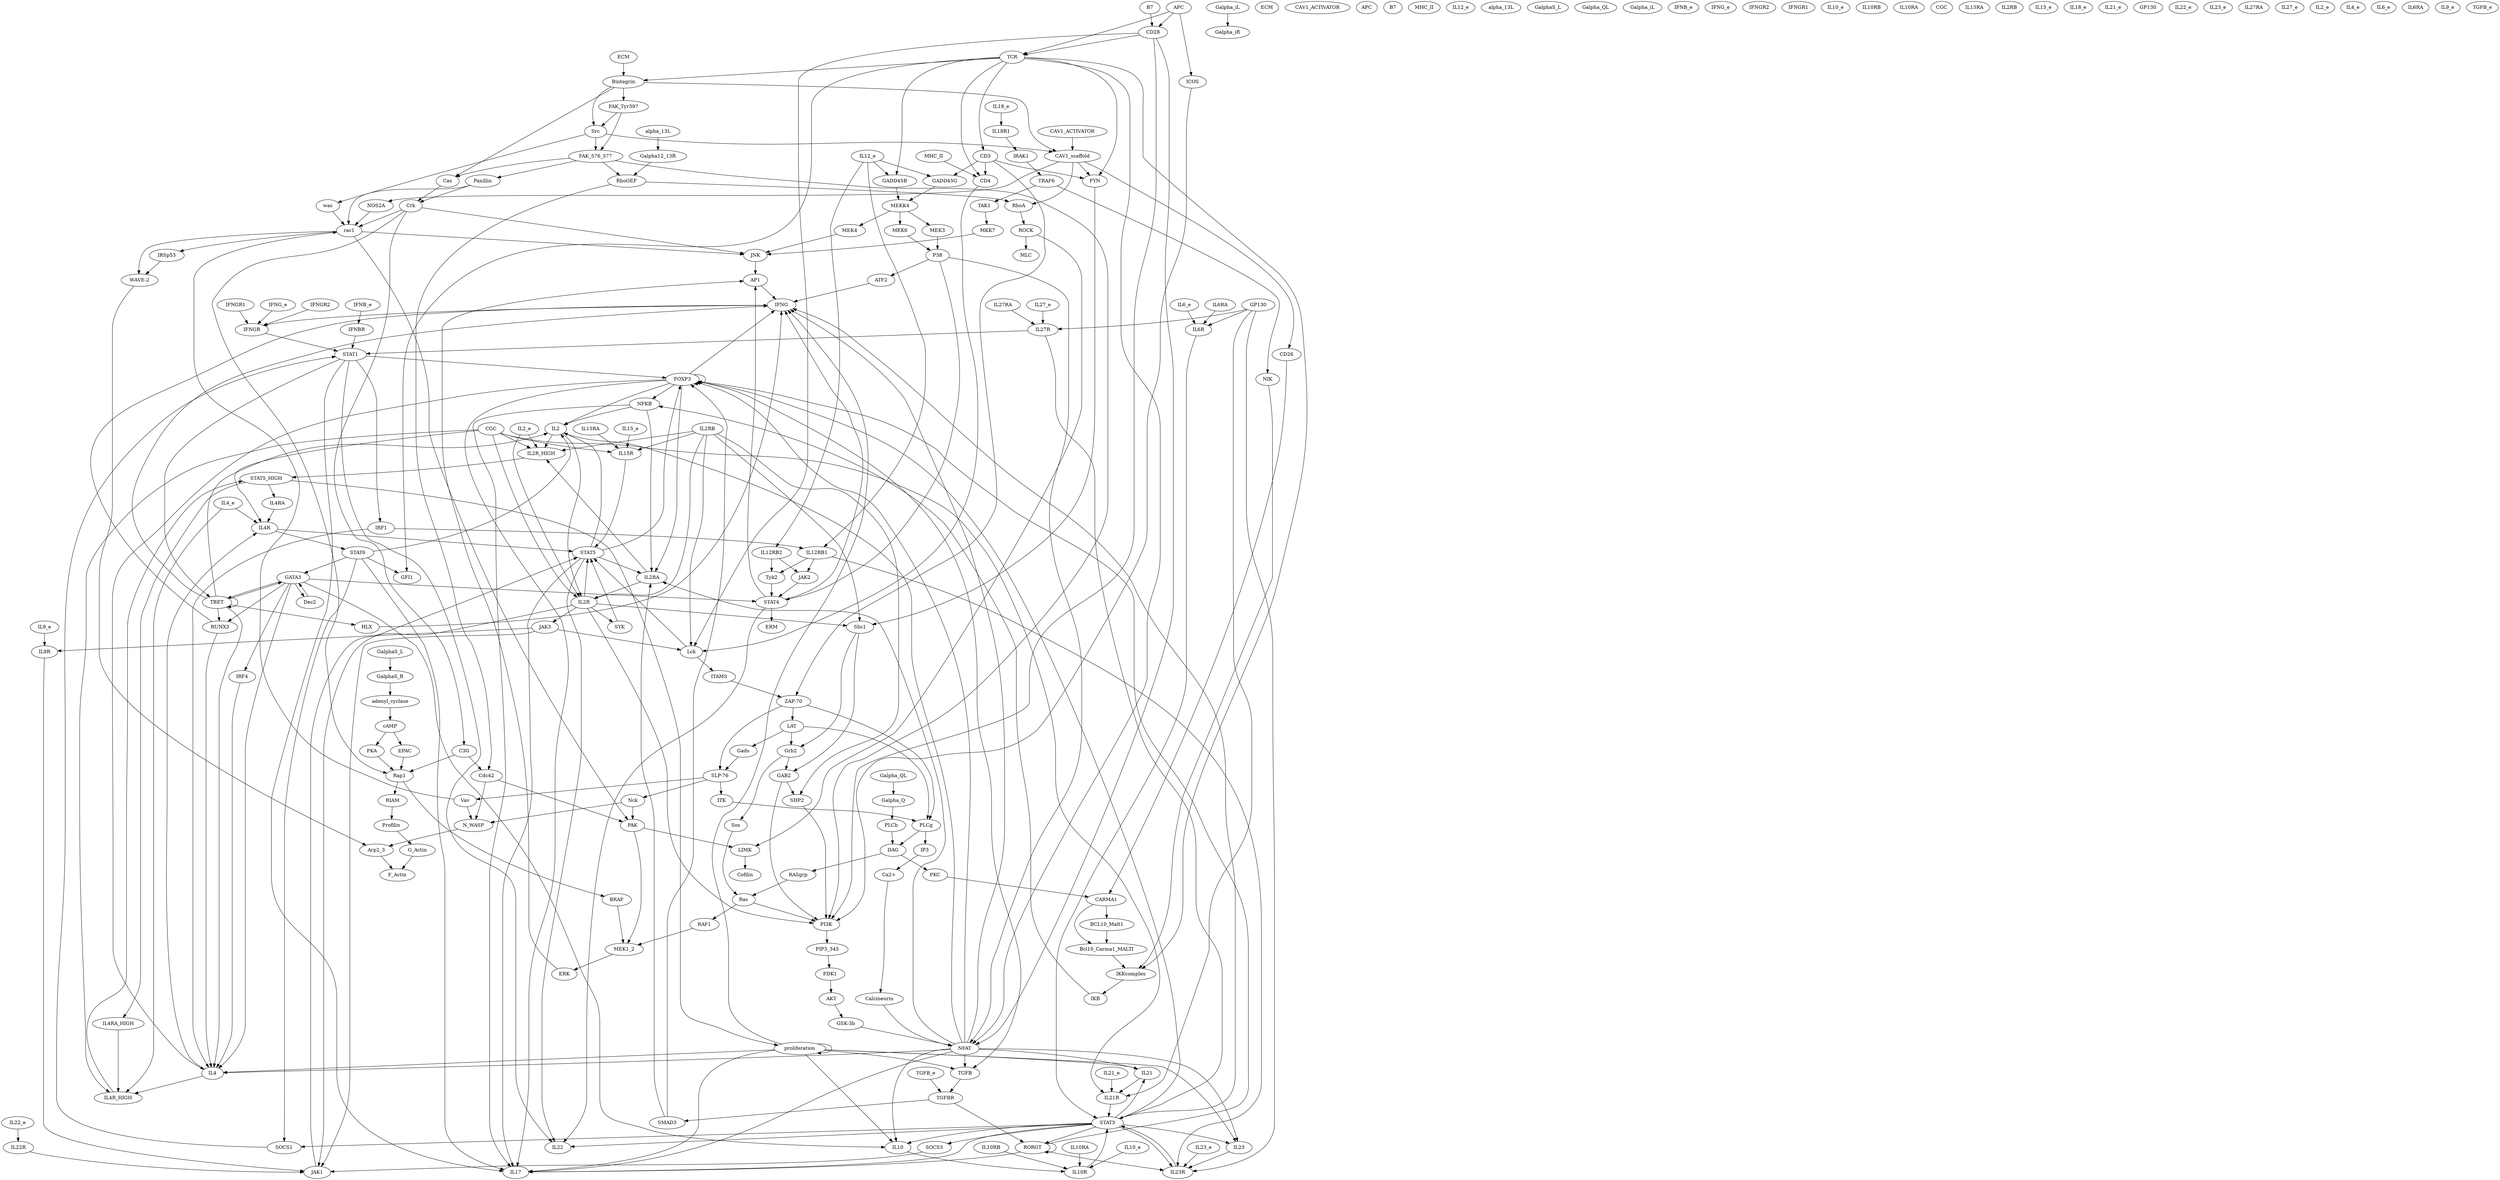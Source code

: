 digraph  {
" NOS2A " [equation="  ( CAV1_scaffold ) "];
" Rap1 " [equation="  ( EPAC )  || ( C3G && (  (  ( Crk )  )  ) )  || ( PKA ) "];
" Tyk2 " [equation="  ( IL12RB1 && (  (  ( IL12RB2 )  )  ) ) "];
" GAB2 " [equation="  ( Shc1 && (  (  ( Grb2 )  )  ) ) "];
" DAG " [equation="  ( PLCb )  || ( PLCg ) "];
" RhoGEF " [equation="  ( Galpha12_13R )  || ( FAK_576_577 ) "];
" RIAM " [equation="  ( Rap1 ) "];
" PLCg " [equation="  ( ZAP-70 )  || ( ITK )  || ( LAT ) "];
" ROCK " [equation="  ( RhoA ) "];
" SHP2 " [equation="  ( GAB2 )  || ( IL2RB ) "];
" CD4 " [equation="  ( TCR && (  (  ( MHC_II && CD3 )  )  ) ) "];
" GFI1 " [equation="  ( TCR )  || ( STAT6 ) "];
" GalphaS_R " [equation="  ( GalphaS_L ) "];
" Gads " [equation="  ( LAT ) "];
" G_Actin " [equation="  ( Profilin ) "];
" ATF2 " [equation="  ( P38 ) "];
" RhoA " [equation="  ( RhoGEF )  || ( CAV1_scaffold ) "];
" EPAC " [equation="  ( cAMP ) "];
" ITK " [equation="  ( SLP-76 ) "];
" Galpha_Q " [equation="  ( Galpha_QL ) "];
" Bintegrin " [equation="  ( ECM )  || ( TCR ) "];
" FAK_Tyr397 " [equation="  ( Bintegrin ) "];
" Galpha12_13R " [equation="  ( alpha_13L ) "];
" FAK_576_577 " [equation="  ( FAK_Tyr397 && (  (  ( Src )  )  ) ) "];
" STAT1 " [equation="  (  ( IFNBR  ) && ! ( SOCS1  )  )  || (  ( IFNGR  ) && ! ( SOCS1  )  )  || (  ( IL27R  ) && ! ( SOCS1  )  ) "];
" MEK1_2 " [equation="  ( RAF1 )  || ( BRAF )  || ( PAK ) "];
" Vav " [equation="  ( SLP-76 ) "];
" IL6R " [equation="  ( GP130 && (  (  ( IL6_e && IL6RA )  )  ) ) "];
" SOCS3 " [equation="  ( STAT3 ) "];
" F_Actin " [equation="  ( Arp2_3 && (  (  ( G_Actin )  )  ) ) "];
" NFKB " [equation="  (  ! (  ( IKB )  || ( FOXP3 )  )  ) || ! ( FOXP3 || IKB ) "];
" GSK-3b " [equation="  (  ! (  ( AKT )  )  ) || ! ( AKT ) "];
" MEKK4 " [equation="  ( GADD45B && (  (  ( GADD45G )  )  ) ) "];
" TGFBR " [equation="  ( TGFB )  || ( TGFB_e ) "];
" IL21 " [equation="  ( NFAT && (  (  ( STAT3 && proliferation )  )  ) ) "];
" IL22R " [equation="  ( IL22_e ) "];
" STAT5 " [equation="  ( IL2R )  || ( IL4R )  || ( IL15R )  || ( SYK )  || ( Lck )  || ( JAK1 ) "];
" IRF4 " [equation="  ( GATA3 ) "];
" IKB " [equation="  (  ! (  ( IKKcomplex )  )  ) || ! ( IKKcomplex ) "];
" HLX " [equation="  ( TBET ) "];
" P38 " [equation="  ( MEK3 )  || ( MEK6 ) "];
" IL9R " [equation="  ( IL9_e )  || ( JAK3 ) "];
" Crk " [equation="  ( Cas )  || ( Paxillin ) "];
" JAK3 " [equation="  ( IL2R ) "];
" IL22 " [equation="  ( STAT4 )  || ( STAT1 )  || ( STAT5 )  || ( STAT3 ) "];
" IL4R " [equation="  ( IL4 && (  (  ( IL4RA && CGC )  )  ) )  || ( IL4_e && (  (  ( IL4RA && CGC )  )  ) ) "];
" IL15R " [equation="  ( CGC && (  (  ( IL15RA && IL2RB && IL15_e )  )  ) ) "];
" Arp2_3 " [equation="  ( N_WASP )  || ( WAVE-2 ) "];
" CAV1_scaffold " [equation="  ( Src )  || ( CAV1_ACTIVATOR )  || ( Bintegrin ) "];
" IL27R " [equation="  ( GP130 && (  (  ( IL27RA && IL27_e )  )  ) ) "];
" SMAD3 " [equation="  ( TGFBR ) "];
" STAT4 " [equation="  (  ( P38 && (  (  ( Tyk2 )  )  )  ) && ! ( GATA3  )  )  || (  ( JAK2  ) && ! ( GATA3  )  ) "];
" FOXP3 " [equation="  (  (  ( SMAD3 && (  (  ( STAT5 && NFAT )  )  )  ) && ! ( STAT3 && (  (  ( RORGT )  )  )  )  ) && ! ( STAT1  )  )  || ( NFAT && (  (  ( FOXP3 && STAT5 )  )  ) ) "];
" IL2 " [equation="  (  (  ( NFAT && (  (  ( ! FOXP3 )  )  )  ) && ! ( TBET && (  (  ( NFKB )  )  )  )  ) && ! ( STAT5 && (  (  ( STAT6 )  )  )  )  )  || (  (  ( NFKB  ) && ! ( TBET && (  (  ( NFKB )  )  )  )  ) && ! ( STAT5 && (  (  ( STAT6 )  )  )  )  ) "];
" LAT " [equation="  ( ZAP-70 ) "];
" TAK1 " [equation="  ( TRAF6 ) "];
" CD26 " [equation="  ( CAV1_scaffold ) "];
" Paxillin " [equation="  ( FAK_576_577 ) "];
" MEK4 " [equation="  ( MEKK4 ) "];
" N_WASP " [equation="  ( Cdc42 )  || ( Nck && (  (  ( Vav )  )  ) ) "];
" WAVE-2 " [equation="  ( IRSp53 && (  (  ( rac1 )  )  ) ) "];
" IL4RA_HIGH " [equation="  ( STAT5_HIGH ) "];
" IL2RA " [equation="  ( FOXP3 && (  (  ( NFAT )  )  ) )  || ( STAT5 && (  (  ( NFAT )  )  ) )  || ( SMAD3 && (  (  ( NFAT )  )  ) )  || ( NFKB && (  (  ( NFAT )  )  ) ) "];
" RAF1 " [equation="  ( Ras ) "];
" AP1 " [equation="  ( STAT4 )  || ( JNK )  || ( ERK ) "];
" Dec2 " [equation="  ( GATA3 ) "];
" Src " [equation="  ( Bintegrin )  || ( FAK_Tyr397 ) "];
" Galpha_iR " [equation="  ( Galpha_iL ) "];
" PIP3_345 " [equation="  ( PI3K ) "];
" GATA3 " [equation="  ( Dec2 )  || (  ( STAT6  ) && ! ( TBET  )  ) "];
" Cofilin " [equation="  (  ! (  ( LIMK )  )  ) || ! ( LIMK ) "];
" ERK " [equation="  ( MEK1_2 ) "];
" IL17 " [equation="  (  (  (  ( NFAT && (  (  ( STAT3 && NFKB && proliferation && RORGT )  )  )  ) && ! ( STAT1 && (  (  ( FOXP3 )  )  )  )  ) && ! ( STAT6 && (  (  ( FOXP3 )  )  )  )  ) && ! ( STAT5 && (  (  ( FOXP3 )  )  )  )  ) "];
" RUNX3 " [equation="  (  ( TBET  ) && ! ( GATA3  )  ) "];
" TRAF6 " [equation="  ( IRAK1 ) "];
" ITAMS " [equation="  ( Lck ) "];
" GADD45B " [equation="  ( IL12_e && (  (  ( TCR )  )  ) ) "];
" IL4RA " [equation="  (  ! (  ( STAT5_HIGH )  )  ) || ! ( STAT5_HIGH ) "];
" IKKcomplex " [equation="  ( Bcl10_Carma1_MALTI )  || ( NIK )  || ( TCR ) "];
" STAT5_HIGH " [equation="  ( IL4R_HIGH )  || ( IL2R_HIGH ) "];
" SLP-76 " [equation="  ( ZAP-70 )  || ( Gads ) "];
" IFNGR " [equation="  ( IFNG && (  (  ( IFNGR2 && IFNGR1 )  )  ) )  || ( IFNG_e && (  (  ( IFNGR2 && IFNGR1 )  )  ) ) "];
" IL12RB1 " [equation="  ( IRF1 )  || ( IL12_e ) "];
" Ras " [equation="  ( Sos )  || ( RASgrp ) "];
" CD28 " [equation="  ( APC )  || ( B7 ) "];
" JNK " [equation="  ( rac1 && (  (  ( Crk )  )  ) )  || ( MEK4 )  || ( MKK7 ) "];
" IL23R " [equation="  ( IL23 && (  (  ( IL12RB1 && GP130 && STAT3 && RORGT )  )  ) )  || ( IL23_e && (  (  ( IL12RB1 && GP130 && STAT3 && RORGT )  )  ) ) "];
" TGFB " [equation="  ( FOXP3 && (  (  ( proliferation && NFAT )  )  ) ) "];
" PI3K " [equation="  ( CD28 && (  (  ( ICOS )  )  ) )  || ( IL2R )  || ( SHP2 )  || ( GAB2 )  || ( Ras )  || ( FAK_576_577 ) "];
" Lck " [equation="  ( CD28 )  || ( JAK3 && (  (  ( IL2RB )  )  ) )  || ( CD4 ) "];
" SYK " [equation="  ( IL2R ) "];
" cAMP " [equation="  ( adenyl_cyclase ) "];
" NIK " [equation="  ( TRAF6 ) "];
" STAT6 " [equation="  ( IL4R ) "];
" IL2R_HIGH " [equation="  ( IL2 && (  (  ( IL2RA && CGC && IL2RB )  )  ) )  || ( IL2_e && (  (  ( IL2RA && CGC && IL2RB )  )  ) ) "];
" MEK6 " [equation="  ( MEKK4 ) "];
" BRAF " [equation="  ( Rap1 ) "];
" MLC " [equation="  ( ROCK ) "];
" MKK7 " [equation="  ( TAK1 ) "];
" Nck " [equation="  ( SLP-76 ) "];
" PKA " [equation="  ( cAMP ) "];
" IRF1 " [equation="  ( STAT1 ) "];
" LIMK " [equation="  ( PAK )  || ( ROCK ) "];
" AKT " [equation="  ( PDK1 ) "];
" CARMA1 " [equation="  ( CD26 )  || ( PKC ) "];
" Ca2+ " [equation="  ( IP3 ) "];
" FYN " [equation="  ( CD3 && (  (  ( TCR )  )  ) )  || ( CAV1_scaffold ) "];
" BCL10_Malt1 " [equation="  ( CARMA1 ) "];
" GADD45G " [equation="  ( CD3 )  || ( IL12_e ) "];
" IL18R1 " [equation="  ( IL18_e ) "];
" rac1 " [equation="  ( was )  || ( NOS2A )  || ( Crk && (  (  ( Paxillin )  )  ) )  || ( Vav ) "];
" IP3 " [equation="  ( PLCg ) "];
" IRSp53 " [equation="  ( rac1 ) "];
" TCR " [equation="  ( APC && (  (  ( CD28 )  )  ) ) "];
" IFNBR " [equation="  ( IFNB_e ) "];
" Sos " [equation="  ( Grb2 ) "];
" IL4 " [equation="  ( IRF4 )  || (  (  (  ( GATA3 && (  (  ( proliferation && NFAT )  )  )  ) && ! ( FOXP3  )  ) && ! ( TBET && (  (  ( RUNX3 )  )  )  )  ) && ! ( IRF1  )  ) "];
" SOCS1 " [equation="  ( STAT6 )  || ( STAT3 ) "];
" proliferation " [equation="  ( proliferation )  || ( STAT5_HIGH ) "];
" PKC " [equation="  ( DAG ) "];
" MEK3 " [equation="  ( MEKK4 ) "];
" Grb2 " [equation="  ( LAT )  || ( Shc1 ) "];
" Calcineurin " [equation="  ( Ca2+ ) "];
" PAK " [equation="  ( rac1 )  || ( Cdc42 )  || ( Nck ) "];
" IL10 " [equation="  ( NFAT && (  (  ( GATA3 || STAT3 )  && (  (  ( proliferation )  )  )  )  ) ) "];
" C3G " [equation="  ( Crk ) "];
" IL12RB2 " [equation="  ( IL12_e ) "];
" IFNG " [equation="  (  (  ( STAT4 && (  (  ( proliferation && NFAT )  )  )  ) && ! ( FOXP3  )  ) && ! ( STAT3  )  )  || (  (  ( ATF2  ) && ! ( FOXP3  )  ) && ! ( STAT3  )  )  || (  (  ( AP1 && (  (  ( STAT4 )  )  )  ) && ! ( FOXP3  )  ) && ! ( STAT3  )  )  || (  (  ( RUNX3 && (  (  ( TBET && proliferation && NFAT )  )  )  ) && ! ( FOXP3  )  ) && ! ( STAT3  )  )  || (  (  ( HLX  ) && ! ( FOXP3  )  ) && ! ( STAT3  )  ) "];
" ERM " [equation="  ( STAT4 ) "];
" JAK1 " [equation="  (  ( JAK3  ) && ! ( SOCS3  )  )  || (  ( IL2R  ) && ! ( SOCS3  )  )  || (  ( IL9R  ) && ! ( SOCS3  )  )  || (  ( IL22R  ) && ! ( SOCS3  )  ) "];
" STAT3 " [equation="  ( IL21R )  || ( IL27R )  || ( IL6R )  || ( IL23R )  || ( IL10R ) "];
" IL2R " [equation="  ( IL2 && (  (  ( CGC && IL2RB )  && (  (  ( ! IL2RA )  )  )  )  ) )  || ( IL2_e && (  (  ( CGC && IL2RB )  && (  (  ( ! IL2RA )  )  )  )  ) ) "];
" Shc1 " [equation="  ( FYN )  || ( IL2RB && (  (  ( IL2R )  )  ) ) "];
" PDK1 " [equation="  ( PIP3_345 ) "];
" CD3 " [equation="  ( TCR ) "];
" IL21R " [equation="  ( IL21_e && (  (  ( GP130 && CGC )  )  ) )  || ( IL21 && (  (  ( GP130 && CGC )  )  ) ) "];
" JAK2 " [equation="  ( IL12RB1 && (  (  ( IL12RB2 )  )  ) ) "];
" Profilin " [equation="  ( RIAM ) "];
" NFAT " [equation="  ( CD28 && (  (  ( TCR )  )  ) )  || ( TCR && (  (  ( CD28 )  )  ) )  || (  ( Calcineurin && (  (  ( P38 )  )  )  ) && ! ( GSK-3b  )  ) "];
" ICOS " [equation="  ( APC ) "];
" IRAK1 " [equation="  ( IL18R1 ) "];
" adenyl_cyclase " [equation="  ( GalphaS_R ) "];
" was " [equation="  ( Src ) "];
" RASgrp " [equation="  ( DAG ) "];
" IL10R " [equation="  ( IL10 && (  (  ( IL10RB && IL10RA )  )  ) )  || ( IL10_e && (  (  ( IL10RB && IL10RA )  )  ) ) "];
" IL4R_HIGH " [equation="  ( IL4 && (  (  ( CGC && IL4RA_HIGH )  )  ) )  || ( IL4_e && (  (  ( CGC && IL4RA_HIGH )  )  ) ) "];
" Cas " [equation="  ( FAK_576_577 && (  (  ( Bintegrin )  )  ) ) "];
" RORGT " [equation="  ( TGFBR && (  (  ( STAT3 )  )  ) )  || ( RORGT && (  (  ( TGFBR || STAT3 )  )  ) ) "];
" PLCb " [equation="  ( Galpha_Q ) "];
" ZAP-70 " [equation="  ( ITAMS && (  (  ( CD3 )  )  ) ) "];
" Bcl10_Carma1_MALTI " [equation="  ( BCL10_Malt1 && (  (  ( CARMA1 )  )  ) ) "];
" Cdc42 " [equation="  ( C3G )  || ( RhoGEF ) "];
" IL23 " [equation="  ( NFAT && (  (  ( STAT3 && proliferation )  )  ) ) "];
" TBET " [equation="  (  ( TBET  ) && ! ( GATA3  )  )  || (  ( STAT1  ) && ! ( GATA3  )  ) "];
ECM;
CAV1_ACTIVATOR;
APC;
B7;
MHC_II;
IL12_e;
alpha_13L;
GalphaS_L;
Galpha_QL;
Galpha_iL;
IFNB_e;
IFNG_e;
IFNGR2;
IFNGR1;
IL10_e;
IL10RB;
IL10RA;
CGC;
IL15RA;
IL2RB;
IL15_e;
IL18_e;
IL21_e;
GP130;
IL22_e;
IL23_e;
IL27RA;
IL27_e;
IL2_e;
IL4_e;
IL6_e;
IL6RA;
IL9_e;
TGFB_e;
" IL2RB ";
" MHC_II ";
" GalphaS_L ";
" Galpha_QL ";
" ECM ";
" alpha_13L ";
" GP130 ";
" IL6_e ";
" IL6RA ";
" TGFB_e ";
" IL22_e ";
" IL9_e ";
" CGC ";
" IL4_e ";
" IL15RA ";
" IL15_e ";
" CAV1_ACTIVATOR ";
" IL27RA ";
" IL27_e ";
" Galpha_iL ";
" IL12_e ";
" IFNGR2 ";
" IFNGR1 ";
" IFNG_e ";
" APC ";
" B7 ";
" IL23_e ";
" IL2_e ";
" IL18_e ";
" IFNB_e ";
" IL21_e ";
" IL10RB ";
" IL10RA ";
" IL10_e ";
" NOS2A " -> " rac1 ";
" Rap1 " -> " RIAM ";
" Rap1 " -> " BRAF ";
" Tyk2 " -> " STAT4 ";
" GAB2 " -> " SHP2 ";
" GAB2 " -> " PI3K ";
" DAG " -> " PKC ";
" DAG " -> " RASgrp ";
" RhoGEF " -> " RhoA ";
" RhoGEF " -> " Cdc42 ";
" RIAM " -> " Profilin ";
" PLCg " -> " DAG ";
" PLCg " -> " IP3 ";
" ROCK " -> " MLC ";
" ROCK " -> " LIMK ";
" SHP2 " -> " PI3K ";
" CD4 " -> " Lck ";
" GalphaS_R " -> " adenyl_cyclase ";
" Gads " -> " SLP-76 ";
" G_Actin " -> " F_Actin ";
" ATF2 " -> " IFNG ";
" RhoA " -> " ROCK ";
" EPAC " -> " Rap1 ";
" ITK " -> " PLCg ";
" Galpha_Q " -> " PLCb ";
" Bintegrin " -> " FAK_Tyr397 ";
" Bintegrin " -> " CAV1_scaffold ";
" Bintegrin " -> " Src ";
" Bintegrin " -> " Cas ";
" FAK_Tyr397 " -> " FAK_576_577 ";
" FAK_Tyr397 " -> " Src ";
" Galpha12_13R " -> " RhoGEF ";
" FAK_576_577 " -> " RhoGEF ";
" FAK_576_577 " -> " Paxillin ";
" FAK_576_577 " -> " PI3K ";
" FAK_576_577 " -> " Cas ";
" STAT1 " -> " IL22 ";
" STAT1 " -> " FOXP3 ";
" STAT1 " -> " IL17 ";
" STAT1 " -> " IRF1 ";
" STAT1 " -> " TBET ";
" MEK1_2 " -> " ERK ";
" Vav " -> " N_WASP ";
" Vav " -> " rac1 ";
" IL6R " -> " STAT3 ";
" SOCS3 " -> " JAK1 ";
" NFKB " -> " IL2 ";
" NFKB " -> " IL2RA ";
" NFKB " -> " IL17 ";
" GSK-3b " -> " NFAT ";
" MEKK4 " -> " MEK4 ";
" MEKK4 " -> " MEK6 ";
" MEKK4 " -> " MEK3 ";
" TGFBR " -> " SMAD3 ";
" TGFBR " -> " RORGT ";
" IL21 " -> " IL21R ";
" IL22R " -> " JAK1 ";
" STAT5 " -> " IL22 ";
" STAT5 " -> " FOXP3 ";
" STAT5 " -> " IL2 ";
" STAT5 " -> " IL2RA ";
" STAT5 " -> " IL17 ";
" IRF4 " -> " IL4 ";
" IKB " -> " NFKB ";
" HLX " -> " IFNG ";
" P38 " -> " ATF2 ";
" P38 " -> " STAT4 ";
" P38 " -> " NFAT ";
" IL9R " -> " JAK1 ";
" Crk " -> " Rap1 ";
" Crk " -> " JNK ";
" Crk " -> " rac1 ";
" Crk " -> " C3G ";
" JAK3 " -> " IL9R ";
" JAK3 " -> " Lck ";
" JAK3 " -> " JAK1 ";
" IL4R " -> " STAT5 ";
" IL4R " -> " STAT6 ";
" IL15R " -> " STAT5 ";
" Arp2_3 " -> " F_Actin ";
" CAV1_scaffold " -> " NOS2A ";
" CAV1_scaffold " -> " RhoA ";
" CAV1_scaffold " -> " CD26 ";
" CAV1_scaffold " -> " FYN ";
" IL27R " -> " STAT1 ";
" IL27R " -> " STAT3 ";
" SMAD3 " -> " FOXP3 ";
" SMAD3 " -> " IL2RA ";
" STAT4 " -> " IL22 ";
" STAT4 " -> " AP1 ";
" STAT4 " -> " IFNG ";
" STAT4 " -> " ERM ";
" FOXP3 " -> " NFKB ";
" FOXP3 " -> " FOXP3 ";
" FOXP3 " -> " IL2 ";
" FOXP3 " -> " IL2RA ";
" FOXP3 " -> " IL17 ";
" FOXP3 " -> " TGFB ";
" FOXP3 " -> " IL4 ";
" FOXP3 " -> " IFNG ";
" IL2 " -> " IL2R_HIGH ";
" IL2 " -> " IL2R ";
" LAT " -> " PLCg ";
" LAT " -> " Gads ";
" LAT " -> " Grb2 ";
" TAK1 " -> " MKK7 ";
" CD26 " -> " CARMA1 ";
" Paxillin " -> " Crk ";
" Paxillin " -> " rac1 ";
" MEK4 " -> " JNK ";
" N_WASP " -> " Arp2_3 ";
" WAVE-2 " -> " Arp2_3 ";
" IL4RA_HIGH " -> " IL4R_HIGH ";
" IL2RA " -> " IL2R_HIGH ";
" IL2RA " -> " IL2R ";
" RAF1 " -> " MEK1_2 ";
" AP1 " -> " IFNG ";
" Dec2 " -> " GATA3 ";
" Src " -> " FAK_576_577 ";
" Src " -> " CAV1_scaffold ";
" Src " -> " was ";
" PIP3_345 " -> " PDK1 ";
" GATA3 " -> " IRF4 ";
" GATA3 " -> " STAT4 ";
" GATA3 " -> " Dec2 ";
" GATA3 " -> " RUNX3 ";
" GATA3 " -> " IL4 ";
" GATA3 " -> " IL10 ";
" GATA3 " -> " TBET ";
" ERK " -> " AP1 ";
" RUNX3 " -> " IL4 ";
" RUNX3 " -> " IFNG ";
" TRAF6 " -> " TAK1 ";
" TRAF6 " -> " NIK ";
" ITAMS " -> " ZAP-70 ";
" GADD45B " -> " MEKK4 ";
" IL4RA " -> " IL4R ";
" IKKcomplex " -> " IKB ";
" STAT5_HIGH " -> " IL4RA_HIGH ";
" STAT5_HIGH " -> " IL4RA ";
" STAT5_HIGH " -> " proliferation ";
" SLP-76 " -> " ITK ";
" SLP-76 " -> " Vav ";
" SLP-76 " -> " Nck ";
" IFNGR " -> " STAT1 ";
" IL12RB1 " -> " Tyk2 ";
" IL12RB1 " -> " IL23R ";
" IL12RB1 " -> " JAK2 ";
" Ras " -> " RAF1 ";
" Ras " -> " PI3K ";
" CD28 " -> " PI3K ";
" CD28 " -> " Lck ";
" CD28 " -> " TCR ";
" CD28 " -> " NFAT ";
" JNK " -> " AP1 ";
" IL23R " -> " STAT3 ";
" TGFB " -> " TGFBR ";
" PI3K " -> " PIP3_345 ";
" Lck " -> " STAT5 ";
" Lck " -> " ITAMS ";
" SYK " -> " STAT5 ";
" cAMP " -> " EPAC ";
" cAMP " -> " PKA ";
" NIK " -> " IKKcomplex ";
" STAT6 " -> " GFI1 ";
" STAT6 " -> " IL2 ";
" STAT6 " -> " GATA3 ";
" STAT6 " -> " IL17 ";
" STAT6 " -> " SOCS1 ";
" IL2R_HIGH " -> " STAT5_HIGH ";
" MEK6 " -> " P38 ";
" BRAF " -> " MEK1_2 ";
" MKK7 " -> " JNK ";
" Nck " -> " N_WASP ";
" Nck " -> " PAK ";
" PKA " -> " Rap1 ";
" IRF1 " -> " IL12RB1 ";
" IRF1 " -> " IL4 ";
" LIMK " -> " Cofilin ";
" AKT " -> " GSK-3b ";
" CARMA1 " -> " BCL10_Malt1 ";
" CARMA1 " -> " Bcl10_Carma1_MALTI ";
" Ca2+ " -> " Calcineurin ";
" FYN " -> " Shc1 ";
" BCL10_Malt1 " -> " Bcl10_Carma1_MALTI ";
" GADD45G " -> " MEKK4 ";
" IL18R1 " -> " IRAK1 ";
" rac1 " -> " WAVE-2 ";
" rac1 " -> " JNK ";
" rac1 " -> " IRSp53 ";
" rac1 " -> " PAK ";
" IP3 " -> " Ca2+ ";
" IRSp53 " -> " WAVE-2 ";
" TCR " -> " CD4 ";
" TCR " -> " GFI1 ";
" TCR " -> " Bintegrin ";
" TCR " -> " GADD45B ";
" TCR " -> " IKKcomplex ";
" TCR " -> " FYN ";
" TCR " -> " CD3 ";
" TCR " -> " NFAT ";
" IFNBR " -> " STAT1 ";
" Sos " -> " Ras ";
" IL4 " -> " IL4R ";
" IL4 " -> " IL4R_HIGH ";
" SOCS1 " -> " STAT1 ";
" proliferation " -> " IL21 ";
" proliferation " -> " IL17 ";
" proliferation " -> " TGFB ";
" proliferation " -> " IL4 ";
" proliferation " -> " proliferation ";
" proliferation " -> " IL10 ";
" proliferation " -> " IFNG ";
" proliferation " -> " IL23 ";
" PKC " -> " CARMA1 ";
" MEK3 " -> " P38 ";
" Grb2 " -> " GAB2 ";
" Grb2 " -> " Sos ";
" Calcineurin " -> " NFAT ";
" PAK " -> " MEK1_2 ";
" PAK " -> " LIMK ";
" IL10 " -> " IL10R ";
" C3G " -> " Rap1 ";
" C3G " -> " Cdc42 ";
" IL12RB2 " -> " Tyk2 ";
" IL12RB2 " -> " JAK2 ";
" IFNG " -> " IFNGR ";
" JAK1 " -> " STAT5 ";
" STAT3 " -> " SOCS3 ";
" STAT3 " -> " IL21 ";
" STAT3 " -> " IL22 ";
" STAT3 " -> " FOXP3 ";
" STAT3 " -> " IL17 ";
" STAT3 " -> " IL23R ";
" STAT3 " -> " SOCS1 ";
" STAT3 " -> " IL10 ";
" STAT3 " -> " IFNG ";
" STAT3 " -> " RORGT ";
" STAT3 " -> " IL23 ";
" IL2R " -> " STAT5 ";
" IL2R " -> " JAK3 ";
" IL2R " -> " PI3K ";
" IL2R " -> " SYK ";
" IL2R " -> " JAK1 ";
" IL2R " -> " Shc1 ";
" Shc1 " -> " GAB2 ";
" Shc1 " -> " Grb2 ";
" PDK1 " -> " AKT ";
" CD3 " -> " CD4 ";
" CD3 " -> " FYN ";
" CD3 " -> " GADD45G ";
" CD3 " -> " ZAP-70 ";
" IL21R " -> " STAT3 ";
" JAK2 " -> " STAT4 ";
" Profilin " -> " G_Actin ";
" NFAT " -> " IL21 ";
" NFAT " -> " FOXP3 ";
" NFAT " -> " IL2 ";
" NFAT " -> " IL2RA ";
" NFAT " -> " IL17 ";
" NFAT " -> " TGFB ";
" NFAT " -> " IL4 ";
" NFAT " -> " IL10 ";
" NFAT " -> " IFNG ";
" NFAT " -> " IL23 ";
" ICOS " -> " PI3K ";
" IRAK1 " -> " TRAF6 ";
" adenyl_cyclase " -> " cAMP ";
" was " -> " rac1 ";
" RASgrp " -> " Ras ";
" IL10R " -> " STAT3 ";
" IL4R_HIGH " -> " STAT5_HIGH ";
" Cas " -> " Crk ";
" RORGT " -> " FOXP3 ";
" RORGT " -> " IL17 ";
" RORGT " -> " IL23R ";
" RORGT " -> " RORGT ";
" PLCb " -> " DAG ";
" ZAP-70 " -> " PLCg ";
" ZAP-70 " -> " LAT ";
" ZAP-70 " -> " SLP-76 ";
" Bcl10_Carma1_MALTI " -> " IKKcomplex ";
" Cdc42 " -> " N_WASP ";
" Cdc42 " -> " PAK ";
" IL23 " -> " IL23R ";
" TBET " -> " HLX ";
" TBET " -> " IL2 ";
" TBET " -> " GATA3 ";
" TBET " -> " RUNX3 ";
" TBET " -> " IL4 ";
" TBET " -> " IFNG ";
" TBET " -> " TBET ";
" IL2RB " -> " SHP2 ";
" IL2RB " -> " IL15R ";
" IL2RB " -> " Lck ";
" IL2RB " -> " IL2R_HIGH ";
" IL2RB " -> " IL2R ";
" IL2RB " -> " Shc1 ";
" MHC_II " -> " CD4 ";
" GalphaS_L " -> " GalphaS_R ";
" Galpha_QL " -> " Galpha_Q ";
" ECM " -> " Bintegrin ";
" alpha_13L " -> " Galpha12_13R ";
" GP130 " -> " IL6R ";
" GP130 " -> " IL27R ";
" GP130 " -> " IL23R ";
" GP130 " -> " IL21R ";
" IL6_e " -> " IL6R ";
" IL6RA " -> " IL6R ";
" TGFB_e " -> " TGFBR ";
" IL22_e " -> " IL22R ";
" IL9_e " -> " IL9R ";
" CGC " -> " IL4R ";
" CGC " -> " IL15R ";
" CGC " -> " IL2R_HIGH ";
" CGC " -> " IL2R ";
" CGC " -> " IL21R ";
" CGC " -> " IL4R_HIGH ";
" IL4_e " -> " IL4R ";
" IL4_e " -> " IL4R_HIGH ";
" IL15RA " -> " IL15R ";
" IL15_e " -> " IL15R ";
" CAV1_ACTIVATOR " -> " CAV1_scaffold ";
" IL27RA " -> " IL27R ";
" IL27_e " -> " IL27R ";
" Galpha_iL " -> " Galpha_iR ";
" IL12_e " -> " GADD45B ";
" IL12_e " -> " IL12RB1 ";
" IL12_e " -> " GADD45G ";
" IL12_e " -> " IL12RB2 ";
" IFNGR2 " -> " IFNGR ";
" IFNGR1 " -> " IFNGR ";
" IFNG_e " -> " IFNGR ";
" APC " -> " CD28 ";
" APC " -> " TCR ";
" APC " -> " ICOS ";
" B7 " -> " CD28 ";
" IL23_e " -> " IL23R ";
" IL2_e " -> " IL2R_HIGH ";
" IL2_e " -> " IL2R ";
" IL18_e " -> " IL18R1 ";
" IFNB_e " -> " IFNBR ";
" IL21_e " -> " IL21R ";
" IL10RB " -> " IL10R ";
" IL10RA " -> " IL10R ";
" IL10_e " -> " IL10R ";
}
